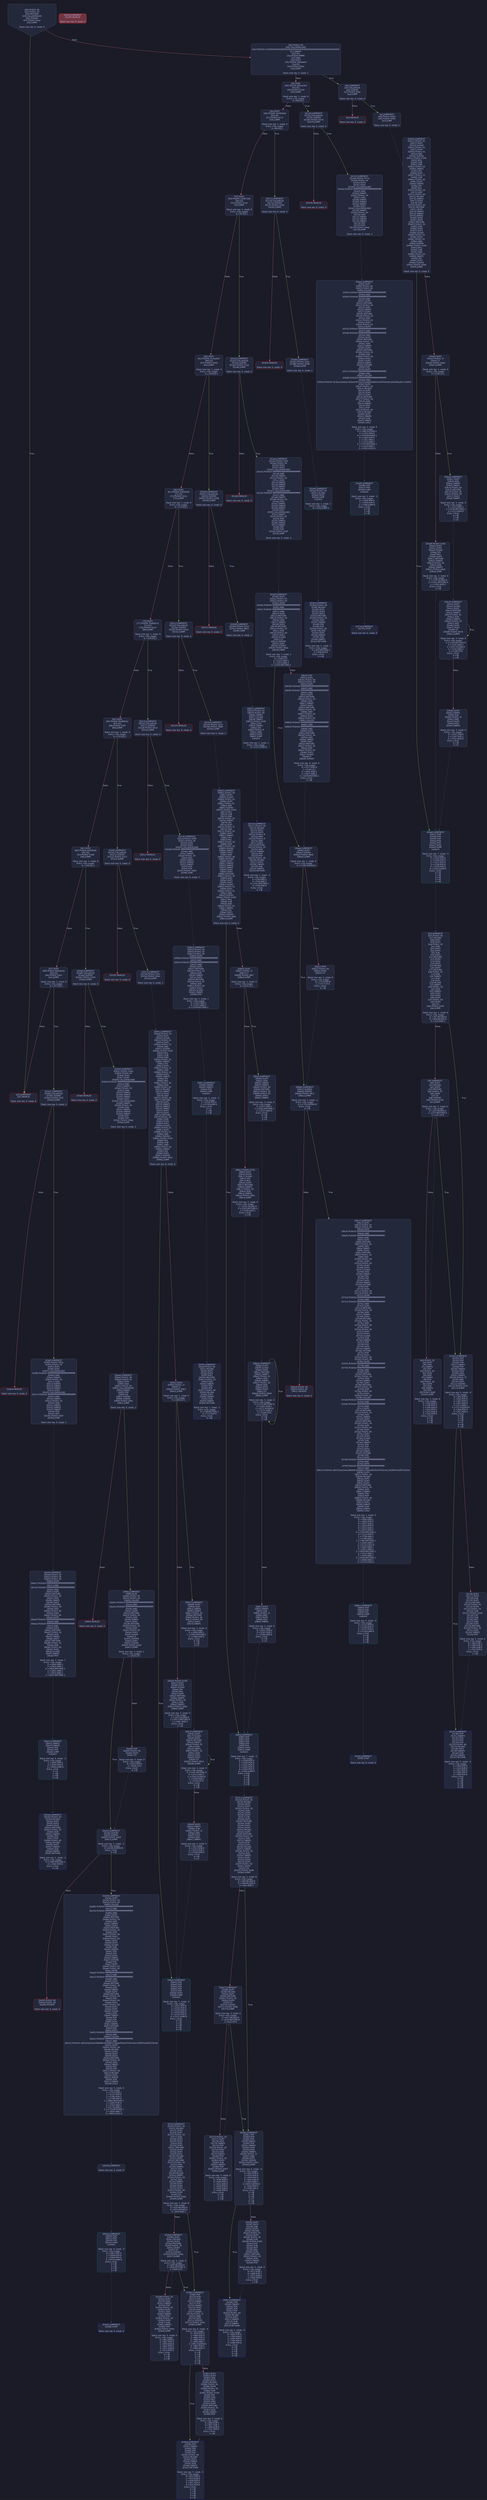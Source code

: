 digraph G {
    node [shape=box, style="filled, rounded", color="#565f89", fontcolor="#c0caf5", fontname="Helvetica", fillcolor="#24283b"];
    edge [color="#414868", fontcolor="#c0caf5", fontname="Helvetica"];
    bgcolor="#1a1b26";
    0 [ label = "[00] PUSH1 60
[02] PUSH1 40
[04] MSTORE
[05] CALLDATASIZE
[06] ISZERO
[07] PUSH2 00a2
[0a] JUMPI

Stack size req: 0, sizeΔ: 0
" shape = invhouse]
    1 [ label = "[0b] PUSH1 00
[0d] CALLDATALOAD
[0e] PUSH29 0100000000000000000000000000000000000000000000000000000000
[2c] SWAP1
[2d] DIV
[2e] PUSH4 ffffffff
[33] AND
[34] DUP1
[35] PUSH4 06fdde03
[3a] EQ
[3b] PUSH2 00a4
[3e] JUMPI

Stack size req: 0, sizeΔ: 1
"]
    2 [ label = "[3f] DUP1
[40] PUSH4 095ea7b3
[45] EQ
[46] PUSH2 013d
[49] JUMPI

Stack size req: 1, sizeΔ: 0
Entry->Op usage:
	0->69:EQ:1
"]
    3 [ label = "[4a] DUP1
[4b] PUSH4 18160ddd
[50] EQ
[51] PUSH2 017c
[54] JUMPI

Stack size req: 1, sizeΔ: 0
Entry->Op usage:
	0->80:EQ:1
"]
    4 [ label = "[55] DUP1
[56] PUSH4 23b872dd
[5b] EQ
[5c] PUSH2 01a2
[5f] JUMPI

Stack size req: 1, sizeΔ: 0
Entry->Op usage:
	0->91:EQ:1
"]
    5 [ label = "[60] DUP1
[61] PUSH4 313ce567
[66] EQ
[67] PUSH2 0200
[6a] JUMPI

Stack size req: 1, sizeΔ: 0
Entry->Op usage:
	0->102:EQ:1
"]
    6 [ label = "[6b] DUP1
[6c] PUSH4 54fd4d50
[71] EQ
[72] PUSH2 022c
[75] JUMPI

Stack size req: 1, sizeΔ: 0
Entry->Op usage:
	0->113:EQ:1
"]
    7 [ label = "[76] DUP1
[77] PUSH4 70a08231
[7c] EQ
[7d] PUSH2 02c5
[80] JUMPI

Stack size req: 1, sizeΔ: 0
Entry->Op usage:
	0->124:EQ:1
"]
    8 [ label = "[81] DUP1
[82] PUSH4 95d89b41
[87] EQ
[88] PUSH2 030f
[8b] JUMPI

Stack size req: 1, sizeΔ: 0
Entry->Op usage:
	0->135:EQ:1
"]
    9 [ label = "[8c] DUP1
[8d] PUSH4 a9059cbb
[92] EQ
[93] PUSH2 03a8
[96] JUMPI

Stack size req: 1, sizeΔ: 0
Entry->Op usage:
	0->146:EQ:1
"]
    10 [ label = "[97] DUP1
[98] PUSH4 dd62ed3e
[9d] EQ
[9e] PUSH2 03e7
[a1] JUMPI

Stack size req: 1, sizeΔ: 0
Entry->Op usage:
	0->157:EQ:1
"]
    11 [ label = "[a2] JUMPDEST
[a3] INVALID

Stack size req: 0, sizeΔ: 0
" color = "red"]
    12 [ label = "[a4] JUMPDEST
[a5] CALLVALUE
[a6] ISZERO
[a7] PUSH2 00ac
[aa] JUMPI

Stack size req: 0, sizeΔ: 0
"]
    13 [ label = "[ab] INVALID

Stack size req: 0, sizeΔ: 0
" color = "red"]
    14 [ label = "[ac] JUMPDEST
[ad] PUSH2 00b4
[b0] PUSH2 0450
[b3] JUMP

Stack size req: 0, sizeΔ: 1
"]
    15 [ label = "[b4] JUMPDEST
[b5] PUSH1 40
[b7] MLOAD
[b8] DUP1
[b9] DUP1
[ba] PUSH1 20
[bc] ADD
[bd] DUP3
[be] DUP2
[bf] SUB
[c0] DUP3
[c1] MSTORE
[c2] DUP4
[c3] DUP2
[c4] DUP2
[c5] MLOAD
[c6] DUP2
[c7] MSTORE
[c8] PUSH1 20
[ca] ADD
[cb] SWAP2
[cc] POP
[cd] DUP1
[ce] MLOAD
[cf] SWAP1
[d0] PUSH1 20
[d2] ADD
[d3] SWAP1
[d4] DUP1
[d5] DUP4
[d6] DUP4
[d7] PUSH1 00
[d9] DUP4
[da] EQ
[db] PUSH2 0103
[de] JUMPI

Stack size req: 1, sizeΔ: 8
Entry->Op usage:
	0->197:MLOAD:0
	0->206:MLOAD:0
	0->210:ADD:1
"]
    16 [ label = "[df] JUMPDEST
[e0] DUP1
[e1] MLOAD
[e2] DUP3
[e3] MSTORE
[e4] PUSH1 20
[e6] DUP4
[e7] GT
[e8] ISZERO
[e9] PUSH2 0103
[ec] JUMPI

Stack size req: 3, sizeΔ: 0
Entry->Op usage:
	0->225:MLOAD:0
	1->227:MSTORE:0
	2->231:GT:0
"]
    17 [ label = "[ed] PUSH1 20
[ef] DUP3
[f0] ADD
[f1] SWAP2
[f2] POP
[f3] PUSH1 20
[f5] DUP2
[f6] ADD
[f7] SWAP1
[f8] POP
[f9] PUSH1 20
[fb] DUP4
[fc] SUB
[fd] SWAP3
[fe] POP
[ff] PUSH2 00df
[0102] JUMP

Stack size req: 3, sizeΔ: 0
Entry->Op usage:
	0->246:ADD:0
	0->248:POP:0
	1->240:ADD:0
	1->242:POP:0
	2->252:SUB:0
	2->254:POP:0
Entry->Exit:
	0->😵
	1->😵
	2->😵
"]
    18 [ label = "[0103] JUMPDEST
[0104] POP
[0105] POP
[0106] POP
[0107] SWAP1
[0108] POP
[0109] SWAP1
[010a] DUP2
[010b] ADD
[010c] SWAP1
[010d] PUSH1 1f
[010f] AND
[0110] DUP1
[0111] ISZERO
[0112] PUSH2 012f
[0115] JUMPI

Stack size req: 6, sizeΔ: -4
Entry->Op usage:
	0->260:POP:0
	1->261:POP:0
	2->262:POP:0
	3->267:ADD:0
	3->271:AND:1
	3->273:ISZERO:0
	4->264:POP:0
	5->267:ADD:1
Entry->Exit:
	0->😵
	1->😵
	2->😵
	3->0
	4->😵
	5->😵
"]
    19 [ label = "[0116] DUP1
[0117] DUP3
[0118] SUB
[0119] DUP1
[011a] MLOAD
[011b] PUSH1 01
[011d] DUP4
[011e] PUSH1 20
[0120] SUB
[0121] PUSH2 0100
[0124] EXP
[0125] SUB
[0126] NOT
[0127] AND
[0128] DUP2
[0129] MSTORE
[012a] PUSH1 20
[012c] ADD
[012d] SWAP2
[012e] POP

Stack size req: 2, sizeΔ: 0
Entry->Op usage:
	0->280:SUB:1
	0->288:SUB:1
	1->280:SUB:0
	1->302:POP:0
Entry->Exit:
	1->😵
"]
    20 [ label = "[012f] JUMPDEST
[0130] POP
[0131] SWAP3
[0132] POP
[0133] POP
[0134] POP
[0135] PUSH1 40
[0137] MLOAD
[0138] DUP1
[0139] SWAP2
[013a] SUB
[013b] SWAP1
[013c] RETURN

Stack size req: 5, sizeΔ: -5
Entry->Op usage:
	0->304:POP:0
	1->314:SUB:0
	2->307:POP:0
	3->308:POP:0
	4->306:POP:0
Entry->Exit:
	0->😵
	1->😵
	2->😵
	3->😵
	4->😵
" color = "darkblue"]
    21 [ label = "[013d] JUMPDEST
[013e] CALLVALUE
[013f] ISZERO
[0140] PUSH2 0145
[0143] JUMPI

Stack size req: 0, sizeΔ: 0
"]
    22 [ label = "[0144] INVALID

Stack size req: 0, sizeΔ: 0
" color = "red"]
    23 [ label = "[0145] JUMPDEST
[0146] PUSH2 017a
[0149] PUSH1 04
[014b] DUP1
[014c] DUP1
[014d] CALLDATALOAD
[014e] PUSH20 ffffffffffffffffffffffffffffffffffffffff
[0163] AND
[0164] SWAP1
[0165] PUSH1 20
[0167] ADD
[0168] SWAP1
[0169] SWAP2
[016a] SWAP1
[016b] DUP1
[016c] CALLDATALOAD
[016d] SWAP1
[016e] PUSH1 20
[0170] ADD
[0171] SWAP1
[0172] SWAP2
[0173] SWAP1
[0174] POP
[0175] POP
[0176] PUSH2 04ee
[0179] JUMP

Stack size req: 0, sizeΔ: 3
"]
    24 [ label = "[017a] JUMPDEST
[017b] STOP

Stack size req: 0, sizeΔ: 0
" color = "darkblue"]
    25 [ label = "[017c] JUMPDEST
[017d] CALLVALUE
[017e] ISZERO
[017f] PUSH2 0184
[0182] JUMPI

Stack size req: 0, sizeΔ: 0
"]
    26 [ label = "[0183] INVALID

Stack size req: 0, sizeΔ: 0
" color = "red"]
    27 [ label = "[0184] JUMPDEST
[0185] PUSH2 018c
[0188] PUSH2 05d9
[018b] JUMP

Stack size req: 0, sizeΔ: 1
"]
    28 [ label = "[018c] JUMPDEST
[018d] PUSH1 40
[018f] MLOAD
[0190] DUP1
[0191] DUP3
[0192] DUP2
[0193] MSTORE
[0194] PUSH1 20
[0196] ADD
[0197] SWAP2
[0198] POP
[0199] POP
[019a] PUSH1 40
[019c] MLOAD
[019d] DUP1
[019e] SWAP2
[019f] SUB
[01a0] SWAP1
[01a1] RETURN

Stack size req: 1, sizeΔ: -1
Entry->Op usage:
	0->403:MSTORE:1
	0->408:POP:0
Entry->Exit:
	0->😵
" color = "darkblue"]
    29 [ label = "[01a2] JUMPDEST
[01a3] CALLVALUE
[01a4] ISZERO
[01a5] PUSH2 01aa
[01a8] JUMPI

Stack size req: 0, sizeΔ: 0
"]
    30 [ label = "[01a9] INVALID

Stack size req: 0, sizeΔ: 0
" color = "red"]
    31 [ label = "[01aa] JUMPDEST
[01ab] PUSH2 01fe
[01ae] PUSH1 04
[01b0] DUP1
[01b1] DUP1
[01b2] CALLDATALOAD
[01b3] PUSH20 ffffffffffffffffffffffffffffffffffffffff
[01c8] AND
[01c9] SWAP1
[01ca] PUSH1 20
[01cc] ADD
[01cd] SWAP1
[01ce] SWAP2
[01cf] SWAP1
[01d0] DUP1
[01d1] CALLDATALOAD
[01d2] PUSH20 ffffffffffffffffffffffffffffffffffffffff
[01e7] AND
[01e8] SWAP1
[01e9] PUSH1 20
[01eb] ADD
[01ec] SWAP1
[01ed] SWAP2
[01ee] SWAP1
[01ef] DUP1
[01f0] CALLDATALOAD
[01f1] SWAP1
[01f2] PUSH1 20
[01f4] ADD
[01f5] SWAP1
[01f6] SWAP2
[01f7] SWAP1
[01f8] POP
[01f9] POP
[01fa] PUSH2 05df
[01fd] JUMP

Stack size req: 0, sizeΔ: 4
"]
    32 [ label = "[01fe] JUMPDEST
[01ff] STOP

Stack size req: 0, sizeΔ: 0
" color = "darkblue"]
    33 [ label = "[0200] JUMPDEST
[0201] CALLVALUE
[0202] ISZERO
[0203] PUSH2 0208
[0206] JUMPI

Stack size req: 0, sizeΔ: 0
"]
    34 [ label = "[0207] INVALID

Stack size req: 0, sizeΔ: 0
" color = "red"]
    35 [ label = "[0208] JUMPDEST
[0209] PUSH2 0210
[020c] PUSH2 0851
[020f] JUMP

Stack size req: 0, sizeΔ: 1
"]
    36 [ label = "[0210] JUMPDEST
[0211] PUSH1 40
[0213] MLOAD
[0214] DUP1
[0215] DUP3
[0216] PUSH1 ff
[0218] AND
[0219] PUSH1 ff
[021b] AND
[021c] DUP2
[021d] MSTORE
[021e] PUSH1 20
[0220] ADD
[0221] SWAP2
[0222] POP
[0223] POP
[0224] PUSH1 40
[0226] MLOAD
[0227] DUP1
[0228] SWAP2
[0229] SUB
[022a] SWAP1
[022b] RETURN

Stack size req: 1, sizeΔ: -1
Entry->Op usage:
	0->536:AND:1
	0->539:AND:1
	0->541:MSTORE:1
	0->546:POP:0
Entry->Exit:
	0->😵
" color = "darkblue"]
    37 [ label = "[022c] JUMPDEST
[022d] CALLVALUE
[022e] ISZERO
[022f] PUSH2 0234
[0232] JUMPI

Stack size req: 0, sizeΔ: 0
"]
    38 [ label = "[0233] INVALID

Stack size req: 0, sizeΔ: 0
" color = "red"]
    39 [ label = "[0234] JUMPDEST
[0235] PUSH2 023c
[0238] PUSH2 0864
[023b] JUMP

Stack size req: 0, sizeΔ: 1
"]
    40 [ label = "[023c] JUMPDEST
[023d] PUSH1 40
[023f] MLOAD
[0240] DUP1
[0241] DUP1
[0242] PUSH1 20
[0244] ADD
[0245] DUP3
[0246] DUP2
[0247] SUB
[0248] DUP3
[0249] MSTORE
[024a] DUP4
[024b] DUP2
[024c] DUP2
[024d] MLOAD
[024e] DUP2
[024f] MSTORE
[0250] PUSH1 20
[0252] ADD
[0253] SWAP2
[0254] POP
[0255] DUP1
[0256] MLOAD
[0257] SWAP1
[0258] PUSH1 20
[025a] ADD
[025b] SWAP1
[025c] DUP1
[025d] DUP4
[025e] DUP4
[025f] PUSH1 00
[0261] DUP4
[0262] EQ
[0263] PUSH2 028b
[0266] JUMPI

Stack size req: 1, sizeΔ: 8
Entry->Op usage:
	0->589:MLOAD:0
	0->598:MLOAD:0
	0->602:ADD:1
"]
    41 [ label = "[0267] JUMPDEST
[0268] DUP1
[0269] MLOAD
[026a] DUP3
[026b] MSTORE
[026c] PUSH1 20
[026e] DUP4
[026f] GT
[0270] ISZERO
[0271] PUSH2 028b
[0274] JUMPI

Stack size req: 3, sizeΔ: 0
Entry->Op usage:
	0->617:MLOAD:0
	1->619:MSTORE:0
	2->623:GT:0
"]
    42 [ label = "[0275] PUSH1 20
[0277] DUP3
[0278] ADD
[0279] SWAP2
[027a] POP
[027b] PUSH1 20
[027d] DUP2
[027e] ADD
[027f] SWAP1
[0280] POP
[0281] PUSH1 20
[0283] DUP4
[0284] SUB
[0285] SWAP3
[0286] POP
[0287] PUSH2 0267
[028a] JUMP

Stack size req: 3, sizeΔ: 0
Entry->Op usage:
	0->638:ADD:0
	0->640:POP:0
	1->632:ADD:0
	1->634:POP:0
	2->644:SUB:0
	2->646:POP:0
Entry->Exit:
	0->😵
	1->😵
	2->😵
"]
    43 [ label = "[028b] JUMPDEST
[028c] POP
[028d] POP
[028e] POP
[028f] SWAP1
[0290] POP
[0291] SWAP1
[0292] DUP2
[0293] ADD
[0294] SWAP1
[0295] PUSH1 1f
[0297] AND
[0298] DUP1
[0299] ISZERO
[029a] PUSH2 02b7
[029d] JUMPI

Stack size req: 6, sizeΔ: -4
Entry->Op usage:
	0->652:POP:0
	1->653:POP:0
	2->654:POP:0
	3->659:ADD:0
	3->663:AND:1
	3->665:ISZERO:0
	4->656:POP:0
	5->659:ADD:1
Entry->Exit:
	0->😵
	1->😵
	2->😵
	3->0
	4->😵
	5->😵
"]
    44 [ label = "[029e] DUP1
[029f] DUP3
[02a0] SUB
[02a1] DUP1
[02a2] MLOAD
[02a3] PUSH1 01
[02a5] DUP4
[02a6] PUSH1 20
[02a8] SUB
[02a9] PUSH2 0100
[02ac] EXP
[02ad] SUB
[02ae] NOT
[02af] AND
[02b0] DUP2
[02b1] MSTORE
[02b2] PUSH1 20
[02b4] ADD
[02b5] SWAP2
[02b6] POP

Stack size req: 2, sizeΔ: 0
Entry->Op usage:
	0->672:SUB:1
	0->680:SUB:1
	1->672:SUB:0
	1->694:POP:0
Entry->Exit:
	1->😵
"]
    45 [ label = "[02b7] JUMPDEST
[02b8] POP
[02b9] SWAP3
[02ba] POP
[02bb] POP
[02bc] POP
[02bd] PUSH1 40
[02bf] MLOAD
[02c0] DUP1
[02c1] SWAP2
[02c2] SUB
[02c3] SWAP1
[02c4] RETURN

Stack size req: 5, sizeΔ: -5
Entry->Op usage:
	0->696:POP:0
	1->706:SUB:0
	2->699:POP:0
	3->700:POP:0
	4->698:POP:0
Entry->Exit:
	0->😵
	1->😵
	2->😵
	3->😵
	4->😵
" color = "darkblue"]
    46 [ label = "[02c5] JUMPDEST
[02c6] CALLVALUE
[02c7] ISZERO
[02c8] PUSH2 02cd
[02cb] JUMPI

Stack size req: 0, sizeΔ: 0
"]
    47 [ label = "[02cc] INVALID

Stack size req: 0, sizeΔ: 0
" color = "red"]
    48 [ label = "[02cd] JUMPDEST
[02ce] PUSH2 02f9
[02d1] PUSH1 04
[02d3] DUP1
[02d4] DUP1
[02d5] CALLDATALOAD
[02d6] PUSH20 ffffffffffffffffffffffffffffffffffffffff
[02eb] AND
[02ec] SWAP1
[02ed] PUSH1 20
[02ef] ADD
[02f0] SWAP1
[02f1] SWAP2
[02f2] SWAP1
[02f3] POP
[02f4] POP
[02f5] PUSH2 0902
[02f8] JUMP

Stack size req: 0, sizeΔ: 2
"]
    49 [ label = "[02f9] JUMPDEST
[02fa] PUSH1 40
[02fc] MLOAD
[02fd] DUP1
[02fe] DUP3
[02ff] DUP2
[0300] MSTORE
[0301] PUSH1 20
[0303] ADD
[0304] SWAP2
[0305] POP
[0306] POP
[0307] PUSH1 40
[0309] MLOAD
[030a] DUP1
[030b] SWAP2
[030c] SUB
[030d] SWAP1
[030e] RETURN

Stack size req: 1, sizeΔ: -1
Entry->Op usage:
	0->768:MSTORE:1
	0->773:POP:0
Entry->Exit:
	0->😵
" color = "darkblue"]
    50 [ label = "[030f] JUMPDEST
[0310] CALLVALUE
[0311] ISZERO
[0312] PUSH2 0317
[0315] JUMPI

Stack size req: 0, sizeΔ: 0
"]
    51 [ label = "[0316] INVALID

Stack size req: 0, sizeΔ: 0
" color = "red"]
    52 [ label = "[0317] JUMPDEST
[0318] PUSH2 031f
[031b] PUSH2 094c
[031e] JUMP

Stack size req: 0, sizeΔ: 1
"]
    53 [ label = "[031f] JUMPDEST
[0320] PUSH1 40
[0322] MLOAD
[0323] DUP1
[0324] DUP1
[0325] PUSH1 20
[0327] ADD
[0328] DUP3
[0329] DUP2
[032a] SUB
[032b] DUP3
[032c] MSTORE
[032d] DUP4
[032e] DUP2
[032f] DUP2
[0330] MLOAD
[0331] DUP2
[0332] MSTORE
[0333] PUSH1 20
[0335] ADD
[0336] SWAP2
[0337] POP
[0338] DUP1
[0339] MLOAD
[033a] SWAP1
[033b] PUSH1 20
[033d] ADD
[033e] SWAP1
[033f] DUP1
[0340] DUP4
[0341] DUP4
[0342] PUSH1 00
[0344] DUP4
[0345] EQ
[0346] PUSH2 036e
[0349] JUMPI

Stack size req: 1, sizeΔ: 8
Entry->Op usage:
	0->816:MLOAD:0
	0->825:MLOAD:0
	0->829:ADD:1
"]
    54 [ label = "[034a] JUMPDEST
[034b] DUP1
[034c] MLOAD
[034d] DUP3
[034e] MSTORE
[034f] PUSH1 20
[0351] DUP4
[0352] GT
[0353] ISZERO
[0354] PUSH2 036e
[0357] JUMPI

Stack size req: 3, sizeΔ: 0
Entry->Op usage:
	0->844:MLOAD:0
	1->846:MSTORE:0
	2->850:GT:0
"]
    55 [ label = "[0358] PUSH1 20
[035a] DUP3
[035b] ADD
[035c] SWAP2
[035d] POP
[035e] PUSH1 20
[0360] DUP2
[0361] ADD
[0362] SWAP1
[0363] POP
[0364] PUSH1 20
[0366] DUP4
[0367] SUB
[0368] SWAP3
[0369] POP
[036a] PUSH2 034a
[036d] JUMP

Stack size req: 3, sizeΔ: 0
Entry->Op usage:
	0->865:ADD:0
	0->867:POP:0
	1->859:ADD:0
	1->861:POP:0
	2->871:SUB:0
	2->873:POP:0
Entry->Exit:
	0->😵
	1->😵
	2->😵
"]
    56 [ label = "[036e] JUMPDEST
[036f] POP
[0370] POP
[0371] POP
[0372] SWAP1
[0373] POP
[0374] SWAP1
[0375] DUP2
[0376] ADD
[0377] SWAP1
[0378] PUSH1 1f
[037a] AND
[037b] DUP1
[037c] ISZERO
[037d] PUSH2 039a
[0380] JUMPI

Stack size req: 6, sizeΔ: -4
Entry->Op usage:
	0->879:POP:0
	1->880:POP:0
	2->881:POP:0
	3->886:ADD:0
	3->890:AND:1
	3->892:ISZERO:0
	4->883:POP:0
	5->886:ADD:1
Entry->Exit:
	0->😵
	1->😵
	2->😵
	3->0
	4->😵
	5->😵
"]
    57 [ label = "[0381] DUP1
[0382] DUP3
[0383] SUB
[0384] DUP1
[0385] MLOAD
[0386] PUSH1 01
[0388] DUP4
[0389] PUSH1 20
[038b] SUB
[038c] PUSH2 0100
[038f] EXP
[0390] SUB
[0391] NOT
[0392] AND
[0393] DUP2
[0394] MSTORE
[0395] PUSH1 20
[0397] ADD
[0398] SWAP2
[0399] POP

Stack size req: 2, sizeΔ: 0
Entry->Op usage:
	0->899:SUB:1
	0->907:SUB:1
	1->899:SUB:0
	1->921:POP:0
Entry->Exit:
	1->😵
"]
    58 [ label = "[039a] JUMPDEST
[039b] POP
[039c] SWAP3
[039d] POP
[039e] POP
[039f] POP
[03a0] PUSH1 40
[03a2] MLOAD
[03a3] DUP1
[03a4] SWAP2
[03a5] SUB
[03a6] SWAP1
[03a7] RETURN

Stack size req: 5, sizeΔ: -5
Entry->Op usage:
	0->923:POP:0
	1->933:SUB:0
	2->926:POP:0
	3->927:POP:0
	4->925:POP:0
Entry->Exit:
	0->😵
	1->😵
	2->😵
	3->😵
	4->😵
" color = "darkblue"]
    59 [ label = "[03a8] JUMPDEST
[03a9] CALLVALUE
[03aa] ISZERO
[03ab] PUSH2 03b0
[03ae] JUMPI

Stack size req: 0, sizeΔ: 0
"]
    60 [ label = "[03af] INVALID

Stack size req: 0, sizeΔ: 0
" color = "red"]
    61 [ label = "[03b0] JUMPDEST
[03b1] PUSH2 03e5
[03b4] PUSH1 04
[03b6] DUP1
[03b7] DUP1
[03b8] CALLDATALOAD
[03b9] PUSH20 ffffffffffffffffffffffffffffffffffffffff
[03ce] AND
[03cf] SWAP1
[03d0] PUSH1 20
[03d2] ADD
[03d3] SWAP1
[03d4] SWAP2
[03d5] SWAP1
[03d6] DUP1
[03d7] CALLDATALOAD
[03d8] SWAP1
[03d9] PUSH1 20
[03db] ADD
[03dc] SWAP1
[03dd] SWAP2
[03de] SWAP1
[03df] POP
[03e0] POP
[03e1] PUSH2 09ea
[03e4] JUMP

Stack size req: 0, sizeΔ: 3
"]
    62 [ label = "[03e5] JUMPDEST
[03e6] STOP

Stack size req: 0, sizeΔ: 0
" color = "darkblue"]
    63 [ label = "[03e7] JUMPDEST
[03e8] CALLVALUE
[03e9] ISZERO
[03ea] PUSH2 03ef
[03ed] JUMPI

Stack size req: 0, sizeΔ: 0
"]
    64 [ label = "[03ee] INVALID

Stack size req: 0, sizeΔ: 0
" color = "red"]
    65 [ label = "[03ef] JUMPDEST
[03f0] PUSH2 043a
[03f3] PUSH1 04
[03f5] DUP1
[03f6] DUP1
[03f7] CALLDATALOAD
[03f8] PUSH20 ffffffffffffffffffffffffffffffffffffffff
[040d] AND
[040e] SWAP1
[040f] PUSH1 20
[0411] ADD
[0412] SWAP1
[0413] SWAP2
[0414] SWAP1
[0415] DUP1
[0416] CALLDATALOAD
[0417] PUSH20 ffffffffffffffffffffffffffffffffffffffff
[042c] AND
[042d] SWAP1
[042e] PUSH1 20
[0430] ADD
[0431] SWAP1
[0432] SWAP2
[0433] SWAP1
[0434] POP
[0435] POP
[0436] PUSH2 0b5f
[0439] JUMP

Stack size req: 0, sizeΔ: 3
"]
    66 [ label = "[043a] JUMPDEST
[043b] PUSH1 40
[043d] MLOAD
[043e] DUP1
[043f] DUP3
[0440] DUP2
[0441] MSTORE
[0442] PUSH1 20
[0444] ADD
[0445] SWAP2
[0446] POP
[0447] POP
[0448] PUSH1 40
[044a] MLOAD
[044b] DUP1
[044c] SWAP2
[044d] SUB
[044e] SWAP1
[044f] RETURN

Stack size req: 1, sizeΔ: -1
Entry->Op usage:
	0->1089:MSTORE:1
	0->1094:POP:0
Entry->Exit:
	0->😵
" color = "darkblue"]
    67 [ label = "[0450] JUMPDEST
[0451] PUSH1 01
[0453] DUP1
[0454] SLOAD
[0455] PUSH1 01
[0457] DUP2
[0458] PUSH1 01
[045a] AND
[045b] ISZERO
[045c] PUSH2 0100
[045f] MUL
[0460] SUB
[0461] AND
[0462] PUSH1 02
[0464] SWAP1
[0465] DIV
[0466] DUP1
[0467] PUSH1 1f
[0469] ADD
[046a] PUSH1 20
[046c] DUP1
[046d] SWAP2
[046e] DIV
[046f] MUL
[0470] PUSH1 20
[0472] ADD
[0473] PUSH1 40
[0475] MLOAD
[0476] SWAP1
[0477] DUP2
[0478] ADD
[0479] PUSH1 40
[047b] MSTORE
[047c] DUP1
[047d] SWAP3
[047e] SWAP2
[047f] SWAP1
[0480] DUP2
[0481] DUP2
[0482] MSTORE
[0483] PUSH1 20
[0485] ADD
[0486] DUP3
[0487] DUP1
[0488] SLOAD
[0489] PUSH1 01
[048b] DUP2
[048c] PUSH1 01
[048e] AND
[048f] ISZERO
[0490] PUSH2 0100
[0493] MUL
[0494] SUB
[0495] AND
[0496] PUSH1 02
[0498] SWAP1
[0499] DIV
[049a] DUP1
[049b] ISZERO
[049c] PUSH2 04e6
[049f] JUMPI

Stack size req: 0, sizeΔ: 6
"]
    68 [ label = "[04a0] DUP1
[04a1] PUSH1 1f
[04a3] LT
[04a4] PUSH2 04bb
[04a7] JUMPI

Stack size req: 1, sizeΔ: 0
Entry->Op usage:
	0->1187:LT:1
"]
    69 [ label = "[04a8] PUSH2 0100
[04ab] DUP1
[04ac] DUP4
[04ad] SLOAD
[04ae] DIV
[04af] MUL
[04b0] DUP4
[04b1] MSTORE
[04b2] SWAP2
[04b3] PUSH1 20
[04b5] ADD
[04b6] SWAP2
[04b7] PUSH2 04e6
[04ba] JUMP

Stack size req: 3, sizeΔ: 0
Entry->Op usage:
	1->1197:SLOAD:0
	2->1201:MSTORE:0
	2->1205:ADD:1
Entry->Exit:
	2->😵
"]
    70 [ label = "[04bb] JUMPDEST
[04bc] DUP3
[04bd] ADD
[04be] SWAP2
[04bf] SWAP1
[04c0] PUSH1 00
[04c2] MSTORE
[04c3] PUSH1 20
[04c5] PUSH1 00
[04c7] SHA3
[04c8] SWAP1

Stack size req: 3, sizeΔ: 0
Entry->Op usage:
	0->1213:ADD:1
	1->1218:MSTORE:1
	2->1213:ADD:0
Entry->Exit:
	0->😵
	1->😵
	2->0
"]
    71 [ label = "[04c9] JUMPDEST
[04ca] DUP2
[04cb] SLOAD
[04cc] DUP2
[04cd] MSTORE
[04ce] SWAP1
[04cf] PUSH1 01
[04d1] ADD
[04d2] SWAP1
[04d3] PUSH1 20
[04d5] ADD
[04d6] DUP1
[04d7] DUP4
[04d8] GT
[04d9] PUSH2 04c9
[04dc] JUMPI

Stack size req: 3, sizeΔ: 0
Entry->Op usage:
	0->1229:MSTORE:0
	0->1237:ADD:1
	1->1227:SLOAD:0
	1->1233:ADD:1
	2->1240:GT:0
Entry->Exit:
	0->😵
	1->😵
"]
    72 [ label = "[04dd] DUP3
[04de] SWAP1
[04df] SUB
[04e0] PUSH1 1f
[04e2] AND
[04e3] DUP3
[04e4] ADD
[04e5] SWAP2

Stack size req: 3, sizeΔ: 0
Entry->Op usage:
	0->1247:SUB:0
	2->1247:SUB:1
	2->1252:ADD:0
Entry->Exit:
	0->😵
	2->0
"]
    73 [ label = "[04e6] JUMPDEST
[04e7] POP
[04e8] POP
[04e9] POP
[04ea] POP
[04eb] POP
[04ec] DUP2
[04ed] JUMP
Indirect!

Stack size req: 7, sizeΔ: -5
Entry->Op usage:
	0->1255:POP:0
	1->1256:POP:0
	2->1257:POP:0
	3->1258:POP:0
	4->1259:POP:0
	6->1261:JUMP:0
Entry->Exit:
	0->😵
	1->😵
	2->😵
	3->😵
	4->😵
" color = "teal"]
    74 [ label = "[04ee] JUMPDEST
[04ef] DUP1
[04f0] PUSH1 06
[04f2] PUSH1 00
[04f4] CALLER
[04f5] PUSH20 ffffffffffffffffffffffffffffffffffffffff
[050a] AND
[050b] PUSH20 ffffffffffffffffffffffffffffffffffffffff
[0520] AND
[0521] DUP2
[0522] MSTORE
[0523] PUSH1 20
[0525] ADD
[0526] SWAP1
[0527] DUP2
[0528] MSTORE
[0529] PUSH1 20
[052b] ADD
[052c] PUSH1 00
[052e] SHA3
[052f] PUSH1 00
[0531] DUP5
[0532] PUSH20 ffffffffffffffffffffffffffffffffffffffff
[0547] AND
[0548] PUSH20 ffffffffffffffffffffffffffffffffffffffff
[055d] AND
[055e] DUP2
[055f] MSTORE
[0560] PUSH1 20
[0562] ADD
[0563] SWAP1
[0564] DUP2
[0565] MSTORE
[0566] PUSH1 20
[0568] ADD
[0569] PUSH1 00
[056b] SHA3
[056c] DUP2
[056d] SWAP1
[056e] SSTORE
[056f] POP
[0570] DUP2
[0571] PUSH20 ffffffffffffffffffffffffffffffffffffffff
[0586] AND
[0587] CALLER
[0588] PUSH20 ffffffffffffffffffffffffffffffffffffffff
[059d] AND
[059e] PUSH32 8c5be1e5ebec7d5bd14f71427d1e84f3dd0314c0f7b2291e5b200ac8c7c3b925
[05bf] DUP4
[05c0] PUSH1 40
[05c2] MLOAD
[05c3] DUP1
[05c4] DUP3
[05c5] DUP2
[05c6] MSTORE
[05c7] PUSH1 20
[05c9] ADD
[05ca] SWAP2
[05cb] POP
[05cc] POP
[05cd] PUSH1 40
[05cf] MLOAD
[05d0] DUP1
[05d1] SWAP2
[05d2] SUB
[05d3] SWAP1
[05d4] LOG3

Stack size req: 2, sizeΔ: 0
Entry->Op usage:
	0->1390:SSTORE:1
	0->1391:POP:0
	0->1478:MSTORE:1
	0->1483:POP:0
	1->1351:AND:1
	1->1373:AND:1
	1->1375:MSTORE:1
	1->1414:AND:1
	1->1492:LOG3:4
"]
    75 [ label = "[05d5] JUMPDEST
[05d6] POP
[05d7] POP
[05d8] JUMP
Indirect!

Stack size req: 3, sizeΔ: -3
Entry->Op usage:
	0->1494:POP:0
	1->1495:POP:0
	2->1496:JUMP:0
Entry->Exit:
	0->😵
	1->😵
	2->😵
" color = "teal"]
    76 [ label = "[05d9] JUMPDEST
[05da] PUSH1 00
[05dc] SLOAD
[05dd] DUP2
[05de] JUMP
Indirect!

Stack size req: 1, sizeΔ: 1
Entry->Op usage:
	0->1502:JUMP:0
" color = "teal"]
    77 [ label = "[05df] JUMPDEST
[05e0] DUP1
[05e1] PUSH1 05
[05e3] PUSH1 00
[05e5] DUP6
[05e6] PUSH20 ffffffffffffffffffffffffffffffffffffffff
[05fb] AND
[05fc] PUSH20 ffffffffffffffffffffffffffffffffffffffff
[0611] AND
[0612] DUP2
[0613] MSTORE
[0614] PUSH1 20
[0616] ADD
[0617] SWAP1
[0618] DUP2
[0619] MSTORE
[061a] PUSH1 20
[061c] ADD
[061d] PUSH1 00
[061f] SHA3
[0620] SLOAD
[0621] LT
[0622] ISZERO
[0623] DUP1
[0624] ISZERO
[0625] PUSH2 06aa
[0628] JUMPI

Stack size req: 3, sizeΔ: 1
Entry->Op usage:
	0->1569:LT:1
	2->1531:AND:1
	2->1553:AND:1
	2->1555:MSTORE:1
"]
    78 [ label = "[0629] POP
[062a] DUP1
[062b] PUSH1 06
[062d] PUSH1 00
[062f] DUP6
[0630] PUSH20 ffffffffffffffffffffffffffffffffffffffff
[0645] AND
[0646] PUSH20 ffffffffffffffffffffffffffffffffffffffff
[065b] AND
[065c] DUP2
[065d] MSTORE
[065e] PUSH1 20
[0660] ADD
[0661] SWAP1
[0662] DUP2
[0663] MSTORE
[0664] PUSH1 20
[0666] ADD
[0667] PUSH1 00
[0669] SHA3
[066a] PUSH1 00
[066c] CALLER
[066d] PUSH20 ffffffffffffffffffffffffffffffffffffffff
[0682] AND
[0683] PUSH20 ffffffffffffffffffffffffffffffffffffffff
[0698] AND
[0699] DUP2
[069a] MSTORE
[069b] PUSH1 20
[069d] ADD
[069e] SWAP1
[069f] DUP2
[06a0] MSTORE
[06a1] PUSH1 20
[06a3] ADD
[06a4] PUSH1 00
[06a6] SHA3
[06a7] SLOAD
[06a8] LT
[06a9] ISZERO

Stack size req: 4, sizeΔ: 0
Entry->Op usage:
	0->1577:POP:0
	1->1704:LT:1
	3->1605:AND:1
	3->1627:AND:1
	3->1629:MSTORE:1
Entry->Exit:
	0->😵
"]
    79 [ label = "[06aa] JUMPDEST
[06ab] DUP1
[06ac] ISZERO
[06ad] PUSH2 06b6
[06b0] JUMPI

Stack size req: 1, sizeΔ: 0
Entry->Op usage:
	0->1708:ISZERO:0
"]
    80 [ label = "[06b1] POP
[06b2] PUSH1 00
[06b4] DUP2
[06b5] GT

Stack size req: 2, sizeΔ: 0
Entry->Op usage:
	0->1713:POP:0
	1->1717:GT:0
Entry->Exit:
	0->😵
"]
    81 [ label = "[06b6] JUMPDEST
[06b7] ISZERO
[06b8] ISZERO
[06b9] PUSH2 06c2
[06bc] JUMPI

Stack size req: 1, sizeΔ: -1
Entry->Op usage:
	0->1719:ISZERO:0
Entry->Exit:
	0->😵
"]
    82 [ label = "[06bd] PUSH1 00
[06bf] PUSH1 00
[06c1] REVERT

Stack size req: 0, sizeΔ: 0
" color = "red"]
    83 [ label = "[06c2] JUMPDEST
[06c3] DUP1
[06c4] PUSH1 05
[06c6] PUSH1 00
[06c8] DUP5
[06c9] PUSH20 ffffffffffffffffffffffffffffffffffffffff
[06de] AND
[06df] PUSH20 ffffffffffffffffffffffffffffffffffffffff
[06f4] AND
[06f5] DUP2
[06f6] MSTORE
[06f7] PUSH1 20
[06f9] ADD
[06fa] SWAP1
[06fb] DUP2
[06fc] MSTORE
[06fd] PUSH1 20
[06ff] ADD
[0700] PUSH1 00
[0702] SHA3
[0703] PUSH1 00
[0705] DUP3
[0706] DUP3
[0707] SLOAD
[0708] ADD
[0709] SWAP3
[070a] POP
[070b] POP
[070c] DUP2
[070d] SWAP1
[070e] SSTORE
[070f] POP
[0710] DUP1
[0711] PUSH1 05
[0713] PUSH1 00
[0715] DUP6
[0716] PUSH20 ffffffffffffffffffffffffffffffffffffffff
[072b] AND
[072c] PUSH20 ffffffffffffffffffffffffffffffffffffffff
[0741] AND
[0742] DUP2
[0743] MSTORE
[0744] PUSH1 20
[0746] ADD
[0747] SWAP1
[0748] DUP2
[0749] MSTORE
[074a] PUSH1 20
[074c] ADD
[074d] PUSH1 00
[074f] SHA3
[0750] PUSH1 00
[0752] DUP3
[0753] DUP3
[0754] SLOAD
[0755] SUB
[0756] SWAP3
[0757] POP
[0758] POP
[0759] DUP2
[075a] SWAP1
[075b] SSTORE
[075c] POP
[075d] DUP1
[075e] PUSH1 06
[0760] PUSH1 00
[0762] DUP6
[0763] PUSH20 ffffffffffffffffffffffffffffffffffffffff
[0778] AND
[0779] PUSH20 ffffffffffffffffffffffffffffffffffffffff
[078e] AND
[078f] DUP2
[0790] MSTORE
[0791] PUSH1 20
[0793] ADD
[0794] SWAP1
[0795] DUP2
[0796] MSTORE
[0797] PUSH1 20
[0799] ADD
[079a] PUSH1 00
[079c] SHA3
[079d] PUSH1 00
[079f] CALLER
[07a0] PUSH20 ffffffffffffffffffffffffffffffffffffffff
[07b5] AND
[07b6] PUSH20 ffffffffffffffffffffffffffffffffffffffff
[07cb] AND
[07cc] DUP2
[07cd] MSTORE
[07ce] PUSH1 20
[07d0] ADD
[07d1] SWAP1
[07d2] DUP2
[07d3] MSTORE
[07d4] PUSH1 20
[07d6] ADD
[07d7] PUSH1 00
[07d9] SHA3
[07da] PUSH1 00
[07dc] DUP3
[07dd] DUP3
[07de] SLOAD
[07df] SUB
[07e0] SWAP3
[07e1] POP
[07e2] POP
[07e3] DUP2
[07e4] SWAP1
[07e5] SSTORE
[07e6] POP
[07e7] DUP2
[07e8] PUSH20 ffffffffffffffffffffffffffffffffffffffff
[07fd] AND
[07fe] DUP4
[07ff] PUSH20 ffffffffffffffffffffffffffffffffffffffff
[0814] AND
[0815] PUSH32 ddf252ad1be2c89b69c2b068fc378daa952ba7f163c4a11628f55a4df523b3ef
[0836] DUP4
[0837] PUSH1 40
[0839] MLOAD
[083a] DUP1
[083b] DUP3
[083c] DUP2
[083d] MSTORE
[083e] PUSH1 20
[0840] ADD
[0841] SWAP2
[0842] POP
[0843] POP
[0844] PUSH1 40
[0846] MLOAD
[0847] DUP1
[0848] SWAP2
[0849] SUB
[084a] SWAP1
[084b] LOG3

Stack size req: 3, sizeΔ: 0
Entry->Op usage:
	0->1800:ADD:1
	0->1802:POP:0
	0->1877:SUB:1
	0->1879:POP:0
	0->2015:SUB:1
	0->2017:POP:0
	0->2109:MSTORE:1
	0->2114:POP:0
	1->1758:AND:1
	1->1780:AND:1
	1->1782:MSTORE:1
	1->2045:AND:1
	1->2123:LOG3:4
	2->1835:AND:1
	2->1857:AND:1
	2->1859:MSTORE:1
	2->1912:AND:1
	2->1934:AND:1
	2->1936:MSTORE:1
	2->2068:AND:1
	2->2123:LOG3:3
"]
    84 [ label = "[084c] JUMPDEST
[084d] POP
[084e] POP
[084f] POP
[0850] JUMP
Indirect!

Stack size req: 4, sizeΔ: -4
Entry->Op usage:
	0->2125:POP:0
	1->2126:POP:0
	2->2127:POP:0
	3->2128:JUMP:0
Entry->Exit:
	0->😵
	1->😵
	2->😵
	3->😵
" color = "teal"]
    85 [ label = "[0851] JUMPDEST
[0852] PUSH1 02
[0854] PUSH1 00
[0856] SWAP1
[0857] SLOAD
[0858] SWAP1
[0859] PUSH2 0100
[085c] EXP
[085d] SWAP1
[085e] DIV
[085f] PUSH1 ff
[0861] AND
[0862] DUP2
[0863] JUMP
Indirect!

Stack size req: 1, sizeΔ: 1
Entry->Op usage:
	0->2147:JUMP:0
" color = "teal"]
    86 [ label = "[0864] JUMPDEST
[0865] PUSH1 04
[0867] DUP1
[0868] SLOAD
[0869] PUSH1 01
[086b] DUP2
[086c] PUSH1 01
[086e] AND
[086f] ISZERO
[0870] PUSH2 0100
[0873] MUL
[0874] SUB
[0875] AND
[0876] PUSH1 02
[0878] SWAP1
[0879] DIV
[087a] DUP1
[087b] PUSH1 1f
[087d] ADD
[087e] PUSH1 20
[0880] DUP1
[0881] SWAP2
[0882] DIV
[0883] MUL
[0884] PUSH1 20
[0886] ADD
[0887] PUSH1 40
[0889] MLOAD
[088a] SWAP1
[088b] DUP2
[088c] ADD
[088d] PUSH1 40
[088f] MSTORE
[0890] DUP1
[0891] SWAP3
[0892] SWAP2
[0893] SWAP1
[0894] DUP2
[0895] DUP2
[0896] MSTORE
[0897] PUSH1 20
[0899] ADD
[089a] DUP3
[089b] DUP1
[089c] SLOAD
[089d] PUSH1 01
[089f] DUP2
[08a0] PUSH1 01
[08a2] AND
[08a3] ISZERO
[08a4] PUSH2 0100
[08a7] MUL
[08a8] SUB
[08a9] AND
[08aa] PUSH1 02
[08ac] SWAP1
[08ad] DIV
[08ae] DUP1
[08af] ISZERO
[08b0] PUSH2 08fa
[08b3] JUMPI

Stack size req: 0, sizeΔ: 6
"]
    87 [ label = "[08b4] DUP1
[08b5] PUSH1 1f
[08b7] LT
[08b8] PUSH2 08cf
[08bb] JUMPI

Stack size req: 1, sizeΔ: 0
Entry->Op usage:
	0->2231:LT:1
"]
    88 [ label = "[08bc] PUSH2 0100
[08bf] DUP1
[08c0] DUP4
[08c1] SLOAD
[08c2] DIV
[08c3] MUL
[08c4] DUP4
[08c5] MSTORE
[08c6] SWAP2
[08c7] PUSH1 20
[08c9] ADD
[08ca] SWAP2
[08cb] PUSH2 08fa
[08ce] JUMP

Stack size req: 3, sizeΔ: 0
Entry->Op usage:
	1->2241:SLOAD:0
	2->2245:MSTORE:0
	2->2249:ADD:1
Entry->Exit:
	2->😵
"]
    89 [ label = "[08cf] JUMPDEST
[08d0] DUP3
[08d1] ADD
[08d2] SWAP2
[08d3] SWAP1
[08d4] PUSH1 00
[08d6] MSTORE
[08d7] PUSH1 20
[08d9] PUSH1 00
[08db] SHA3
[08dc] SWAP1

Stack size req: 3, sizeΔ: 0
Entry->Op usage:
	0->2257:ADD:1
	1->2262:MSTORE:1
	2->2257:ADD:0
Entry->Exit:
	0->😵
	1->😵
	2->0
"]
    90 [ label = "[08dd] JUMPDEST
[08de] DUP2
[08df] SLOAD
[08e0] DUP2
[08e1] MSTORE
[08e2] SWAP1
[08e3] PUSH1 01
[08e5] ADD
[08e6] SWAP1
[08e7] PUSH1 20
[08e9] ADD
[08ea] DUP1
[08eb] DUP4
[08ec] GT
[08ed] PUSH2 08dd
[08f0] JUMPI

Stack size req: 3, sizeΔ: 0
Entry->Op usage:
	0->2273:MSTORE:0
	0->2281:ADD:1
	1->2271:SLOAD:0
	1->2277:ADD:1
	2->2284:GT:0
Entry->Exit:
	0->😵
	1->😵
"]
    91 [ label = "[08f1] DUP3
[08f2] SWAP1
[08f3] SUB
[08f4] PUSH1 1f
[08f6] AND
[08f7] DUP3
[08f8] ADD
[08f9] SWAP2

Stack size req: 3, sizeΔ: 0
Entry->Op usage:
	0->2291:SUB:0
	2->2291:SUB:1
	2->2296:ADD:0
Entry->Exit:
	0->😵
	2->0
"]
    92 [ label = "[08fa] JUMPDEST
[08fb] POP
[08fc] POP
[08fd] POP
[08fe] POP
[08ff] POP
[0900] DUP2
[0901] JUMP
Indirect!

Stack size req: 7, sizeΔ: -5
Entry->Op usage:
	0->2299:POP:0
	1->2300:POP:0
	2->2301:POP:0
	3->2302:POP:0
	4->2303:POP:0
	6->2305:JUMP:0
Entry->Exit:
	0->😵
	1->😵
	2->😵
	3->😵
	4->😵
" color = "teal"]
    93 [ label = "[0902] JUMPDEST
[0903] PUSH1 00
[0905] PUSH1 05
[0907] PUSH1 00
[0909] DUP4
[090a] PUSH20 ffffffffffffffffffffffffffffffffffffffff
[091f] AND
[0920] PUSH20 ffffffffffffffffffffffffffffffffffffffff
[0935] AND
[0936] DUP2
[0937] MSTORE
[0938] PUSH1 20
[093a] ADD
[093b] SWAP1
[093c] DUP2
[093d] MSTORE
[093e] PUSH1 20
[0940] ADD
[0941] PUSH1 00
[0943] SHA3
[0944] SLOAD
[0945] SWAP1
[0946] POP

Stack size req: 1, sizeΔ: 1
Entry->Op usage:
	0->2335:AND:1
	0->2357:AND:1
	0->2359:MSTORE:1
"]
    94 [ label = "[0947] JUMPDEST
[0948] SWAP2
[0949] SWAP1
[094a] POP
[094b] JUMP
Indirect!

Stack size req: 3, sizeΔ: -2
Entry->Op usage:
	1->2378:POP:0
	2->2379:JUMP:0
Entry->Exit:
	0->0
	1->😵
	2->😵
" color = "teal"]
    95 [ label = "[094c] JUMPDEST
[094d] PUSH1 03
[094f] DUP1
[0950] SLOAD
[0951] PUSH1 01
[0953] DUP2
[0954] PUSH1 01
[0956] AND
[0957] ISZERO
[0958] PUSH2 0100
[095b] MUL
[095c] SUB
[095d] AND
[095e] PUSH1 02
[0960] SWAP1
[0961] DIV
[0962] DUP1
[0963] PUSH1 1f
[0965] ADD
[0966] PUSH1 20
[0968] DUP1
[0969] SWAP2
[096a] DIV
[096b] MUL
[096c] PUSH1 20
[096e] ADD
[096f] PUSH1 40
[0971] MLOAD
[0972] SWAP1
[0973] DUP2
[0974] ADD
[0975] PUSH1 40
[0977] MSTORE
[0978] DUP1
[0979] SWAP3
[097a] SWAP2
[097b] SWAP1
[097c] DUP2
[097d] DUP2
[097e] MSTORE
[097f] PUSH1 20
[0981] ADD
[0982] DUP3
[0983] DUP1
[0984] SLOAD
[0985] PUSH1 01
[0987] DUP2
[0988] PUSH1 01
[098a] AND
[098b] ISZERO
[098c] PUSH2 0100
[098f] MUL
[0990] SUB
[0991] AND
[0992] PUSH1 02
[0994] SWAP1
[0995] DIV
[0996] DUP1
[0997] ISZERO
[0998] PUSH2 09e2
[099b] JUMPI

Stack size req: 0, sizeΔ: 6
"]
    96 [ label = "[099c] DUP1
[099d] PUSH1 1f
[099f] LT
[09a0] PUSH2 09b7
[09a3] JUMPI

Stack size req: 1, sizeΔ: 0
Entry->Op usage:
	0->2463:LT:1
"]
    97 [ label = "[09a4] PUSH2 0100
[09a7] DUP1
[09a8] DUP4
[09a9] SLOAD
[09aa] DIV
[09ab] MUL
[09ac] DUP4
[09ad] MSTORE
[09ae] SWAP2
[09af] PUSH1 20
[09b1] ADD
[09b2] SWAP2
[09b3] PUSH2 09e2
[09b6] JUMP

Stack size req: 3, sizeΔ: 0
Entry->Op usage:
	1->2473:SLOAD:0
	2->2477:MSTORE:0
	2->2481:ADD:1
Entry->Exit:
	2->😵
"]
    98 [ label = "[09b7] JUMPDEST
[09b8] DUP3
[09b9] ADD
[09ba] SWAP2
[09bb] SWAP1
[09bc] PUSH1 00
[09be] MSTORE
[09bf] PUSH1 20
[09c1] PUSH1 00
[09c3] SHA3
[09c4] SWAP1

Stack size req: 3, sizeΔ: 0
Entry->Op usage:
	0->2489:ADD:1
	1->2494:MSTORE:1
	2->2489:ADD:0
Entry->Exit:
	0->😵
	1->😵
	2->0
"]
    99 [ label = "[09c5] JUMPDEST
[09c6] DUP2
[09c7] SLOAD
[09c8] DUP2
[09c9] MSTORE
[09ca] SWAP1
[09cb] PUSH1 01
[09cd] ADD
[09ce] SWAP1
[09cf] PUSH1 20
[09d1] ADD
[09d2] DUP1
[09d3] DUP4
[09d4] GT
[09d5] PUSH2 09c5
[09d8] JUMPI

Stack size req: 3, sizeΔ: 0
Entry->Op usage:
	0->2505:MSTORE:0
	0->2513:ADD:1
	1->2503:SLOAD:0
	1->2509:ADD:1
	2->2516:GT:0
Entry->Exit:
	0->😵
	1->😵
"]
    100 [ label = "[09d9] DUP3
[09da] SWAP1
[09db] SUB
[09dc] PUSH1 1f
[09de] AND
[09df] DUP3
[09e0] ADD
[09e1] SWAP2

Stack size req: 3, sizeΔ: 0
Entry->Op usage:
	0->2523:SUB:0
	2->2523:SUB:1
	2->2528:ADD:0
Entry->Exit:
	0->😵
	2->0
"]
    101 [ label = "[09e2] JUMPDEST
[09e3] POP
[09e4] POP
[09e5] POP
[09e6] POP
[09e7] POP
[09e8] DUP2
[09e9] JUMP
Indirect!

Stack size req: 7, sizeΔ: -5
Entry->Op usage:
	0->2531:POP:0
	1->2532:POP:0
	2->2533:POP:0
	3->2534:POP:0
	4->2535:POP:0
	6->2537:JUMP:0
Entry->Exit:
	0->😵
	1->😵
	2->😵
	3->😵
	4->😵
" color = "teal"]
    102 [ label = "[09ea] JUMPDEST
[09eb] PUSH1 40
[09ed] PUSH1 04
[09ef] DUP2
[09f0] ADD
[09f1] PUSH1 00
[09f3] CALLDATASIZE
[09f4] SWAP1
[09f5] POP
[09f6] EQ
[09f7] ISZERO
[09f8] ISZERO
[09f9] PUSH2 09fe
[09fc] JUMPI

Stack size req: 0, sizeΔ: 1
"]
    103 [ label = "[09fd] INVALID

Stack size req: 0, sizeΔ: 0
" color = "red"]
    104 [ label = "[09fe] JUMPDEST
[09ff] DUP2
[0a00] PUSH1 05
[0a02] PUSH1 00
[0a04] CALLER
[0a05] PUSH20 ffffffffffffffffffffffffffffffffffffffff
[0a1a] AND
[0a1b] PUSH20 ffffffffffffffffffffffffffffffffffffffff
[0a30] AND
[0a31] DUP2
[0a32] MSTORE
[0a33] PUSH1 20
[0a35] ADD
[0a36] SWAP1
[0a37] DUP2
[0a38] MSTORE
[0a39] PUSH1 20
[0a3b] ADD
[0a3c] PUSH1 00
[0a3e] SHA3
[0a3f] SLOAD
[0a40] LT
[0a41] ISZERO
[0a42] DUP1
[0a43] ISZERO
[0a44] PUSH2 0a4d
[0a47] JUMPI

Stack size req: 2, sizeΔ: 1
Entry->Op usage:
	1->2624:LT:1
"]
    105 [ label = "[0a48] POP
[0a49] PUSH1 00
[0a4b] DUP3
[0a4c] GT

Stack size req: 3, sizeΔ: 0
Entry->Op usage:
	0->2632:POP:0
	2->2636:GT:0
Entry->Exit:
	0->😵
"]
    106 [ label = "[0a4d] JUMPDEST
[0a4e] ISZERO
[0a4f] ISZERO
[0a50] PUSH2 0a59
[0a53] JUMPI

Stack size req: 1, sizeΔ: -1
Entry->Op usage:
	0->2638:ISZERO:0
Entry->Exit:
	0->😵
"]
    107 [ label = "[0a54] PUSH1 00
[0a56] PUSH1 00
[0a58] REVERT

Stack size req: 0, sizeΔ: 0
" color = "red"]
    108 [ label = "[0a59] JUMPDEST
[0a5a] DUP2
[0a5b] PUSH1 05
[0a5d] PUSH1 00
[0a5f] CALLER
[0a60] PUSH20 ffffffffffffffffffffffffffffffffffffffff
[0a75] AND
[0a76] PUSH20 ffffffffffffffffffffffffffffffffffffffff
[0a8b] AND
[0a8c] DUP2
[0a8d] MSTORE
[0a8e] PUSH1 20
[0a90] ADD
[0a91] SWAP1
[0a92] DUP2
[0a93] MSTORE
[0a94] PUSH1 20
[0a96] ADD
[0a97] PUSH1 00
[0a99] SHA3
[0a9a] PUSH1 00
[0a9c] DUP3
[0a9d] DUP3
[0a9e] SLOAD
[0a9f] SUB
[0aa0] SWAP3
[0aa1] POP
[0aa2] POP
[0aa3] DUP2
[0aa4] SWAP1
[0aa5] SSTORE
[0aa6] POP
[0aa7] DUP2
[0aa8] PUSH1 05
[0aaa] PUSH1 00
[0aac] DUP6
[0aad] PUSH20 ffffffffffffffffffffffffffffffffffffffff
[0ac2] AND
[0ac3] PUSH20 ffffffffffffffffffffffffffffffffffffffff
[0ad8] AND
[0ad9] DUP2
[0ada] MSTORE
[0adb] PUSH1 20
[0add] ADD
[0ade] SWAP1
[0adf] DUP2
[0ae0] MSTORE
[0ae1] PUSH1 20
[0ae3] ADD
[0ae4] PUSH1 00
[0ae6] SHA3
[0ae7] PUSH1 00
[0ae9] DUP3
[0aea] DUP3
[0aeb] SLOAD
[0aec] ADD
[0aed] SWAP3
[0aee] POP
[0aef] POP
[0af0] DUP2
[0af1] SWAP1
[0af2] SSTORE
[0af3] POP
[0af4] DUP3
[0af5] PUSH20 ffffffffffffffffffffffffffffffffffffffff
[0b0a] AND
[0b0b] CALLER
[0b0c] PUSH20 ffffffffffffffffffffffffffffffffffffffff
[0b21] AND
[0b22] PUSH32 ddf252ad1be2c89b69c2b068fc378daa952ba7f163c4a11628f55a4df523b3ef
[0b43] DUP5
[0b44] PUSH1 40
[0b46] MLOAD
[0b47] DUP1
[0b48] DUP3
[0b49] DUP2
[0b4a] MSTORE
[0b4b] PUSH1 20
[0b4d] ADD
[0b4e] SWAP2
[0b4f] POP
[0b50] POP
[0b51] PUSH1 40
[0b53] MLOAD
[0b54] DUP1
[0b55] SWAP2
[0b56] SUB
[0b57] SWAP1
[0b58] LOG3

Stack size req: 3, sizeΔ: 0
Entry->Op usage:
	1->2719:SUB:1
	1->2721:POP:0
	1->2796:ADD:1
	1->2798:POP:0
	1->2890:MSTORE:1
	1->2895:POP:0
	2->2754:AND:1
	2->2776:AND:1
	2->2778:MSTORE:1
	2->2826:AND:1
	2->2904:LOG3:4
"]
    109 [ label = "[0b59] JUMPDEST

Stack size req: 0, sizeΔ: 0
"]
    110 [ label = "[0b5a] JUMPDEST
[0b5b] POP
[0b5c] POP
[0b5d] POP
[0b5e] JUMP
Indirect!

Stack size req: 4, sizeΔ: -4
Entry->Op usage:
	0->2907:POP:0
	1->2908:POP:0
	2->2909:POP:0
	3->2910:JUMP:0
Entry->Exit:
	0->😵
	1->😵
	2->😵
	3->😵
" color = "teal"]
    111 [ label = "[0b5f] JUMPDEST
[0b60] PUSH1 00
[0b62] PUSH1 06
[0b64] PUSH1 00
[0b66] DUP4
[0b67] PUSH20 ffffffffffffffffffffffffffffffffffffffff
[0b7c] AND
[0b7d] PUSH20 ffffffffffffffffffffffffffffffffffffffff
[0b92] AND
[0b93] DUP2
[0b94] MSTORE
[0b95] PUSH1 20
[0b97] ADD
[0b98] SWAP1
[0b99] DUP2
[0b9a] MSTORE
[0b9b] PUSH1 20
[0b9d] ADD
[0b9e] PUSH1 00
[0ba0] SHA3
[0ba1] PUSH1 00
[0ba3] DUP5
[0ba4] PUSH20 ffffffffffffffffffffffffffffffffffffffff
[0bb9] AND
[0bba] PUSH20 ffffffffffffffffffffffffffffffffffffffff
[0bcf] AND
[0bd0] DUP2
[0bd1] MSTORE
[0bd2] PUSH1 20
[0bd4] ADD
[0bd5] SWAP1
[0bd6] DUP2
[0bd7] MSTORE
[0bd8] PUSH1 20
[0bda] ADD
[0bdb] PUSH1 00
[0bdd] SHA3
[0bde] SLOAD
[0bdf] SWAP1
[0be0] POP

Stack size req: 2, sizeΔ: 1
Entry->Op usage:
	0->2940:AND:1
	0->2962:AND:1
	0->2964:MSTORE:1
	1->3001:AND:1
	1->3023:AND:1
	1->3025:MSTORE:1
"]
    112 [ label = "[0be1] JUMPDEST
[0be2] SWAP3
[0be3] SWAP2
[0be4] POP
[0be5] POP
[0be6] JUMP
Indirect!

Stack size req: 4, sizeΔ: -3
Entry->Op usage:
	1->3045:POP:0
	2->3044:POP:0
	3->3046:JUMP:0
Entry->Exit:
	0->0
	1->😵
	2->😵
	3->😵
" color = "teal"]
    113 [ label = "[0c04] JUMPDEST
[0c05] INVALID

Stack size req: 0, sizeΔ: 0
" color = "red" fillcolor = "#703440"]
    0 -> 1 [ label = "False" color = "#f7768e"]
    0 -> 11 [ label = "True" color = "#9ece6a"]
    1 -> 2 [ label = "False" color = "#f7768e"]
    1 -> 12 [ label = "True" color = "#9ece6a"]
    2 -> 3 [ label = "False" color = "#f7768e"]
    2 -> 21 [ label = "True" color = "#9ece6a"]
    3 -> 4 [ label = "False" color = "#f7768e"]
    3 -> 25 [ label = "True" color = "#9ece6a"]
    4 -> 5 [ label = "False" color = "#f7768e"]
    4 -> 29 [ label = "True" color = "#9ece6a"]
    5 -> 6 [ label = "False" color = "#f7768e"]
    5 -> 33 [ label = "True" color = "#9ece6a"]
    6 -> 7 [ label = "False" color = "#f7768e"]
    6 -> 37 [ label = "True" color = "#9ece6a"]
    7 -> 8 [ label = "False" color = "#f7768e"]
    7 -> 46 [ label = "True" color = "#9ece6a"]
    8 -> 9 [ label = "False" color = "#f7768e"]
    8 -> 50 [ label = "True" color = "#9ece6a"]
    9 -> 10 [ label = "False" color = "#f7768e"]
    9 -> 59 [ label = "True" color = "#9ece6a"]
    10 -> 11 [ label = "False" color = "#f7768e"]
    10 -> 63 [ label = "True" color = "#9ece6a"]
    12 -> 13 [ label = "False" color = "#f7768e"]
    12 -> 14 [ label = "True" color = "#9ece6a"]
    14 -> 67 [ ]
    15 -> 16 [ label = "False" color = "#f7768e"]
    15 -> 18 [ label = "True" color = "#9ece6a"]
    16 -> 17 [ label = "False" color = "#f7768e"]
    16 -> 18 [ label = "True" color = "#9ece6a"]
    17 -> 16 [ ]
    18 -> 19 [ label = "False" color = "#f7768e"]
    18 -> 20 [ label = "True" color = "#9ece6a"]
    19 -> 20 [ ]
    21 -> 22 [ label = "False" color = "#f7768e"]
    21 -> 23 [ label = "True" color = "#9ece6a"]
    23 -> 74 [ ]
    25 -> 26 [ label = "False" color = "#f7768e"]
    25 -> 27 [ label = "True" color = "#9ece6a"]
    27 -> 76 [ ]
    29 -> 30 [ label = "False" color = "#f7768e"]
    29 -> 31 [ label = "True" color = "#9ece6a"]
    31 -> 77 [ ]
    33 -> 34 [ label = "False" color = "#f7768e"]
    33 -> 35 [ label = "True" color = "#9ece6a"]
    35 -> 85 [ ]
    37 -> 38 [ label = "False" color = "#f7768e"]
    37 -> 39 [ label = "True" color = "#9ece6a"]
    39 -> 86 [ ]
    40 -> 41 [ label = "False" color = "#f7768e"]
    40 -> 43 [ label = "True" color = "#9ece6a"]
    41 -> 42 [ label = "False" color = "#f7768e"]
    41 -> 43 [ label = "True" color = "#9ece6a"]
    42 -> 41 [ ]
    43 -> 44 [ label = "False" color = "#f7768e"]
    43 -> 45 [ label = "True" color = "#9ece6a"]
    44 -> 45 [ ]
    46 -> 47 [ label = "False" color = "#f7768e"]
    46 -> 48 [ label = "True" color = "#9ece6a"]
    48 -> 93 [ ]
    50 -> 51 [ label = "False" color = "#f7768e"]
    50 -> 52 [ label = "True" color = "#9ece6a"]
    52 -> 95 [ ]
    53 -> 54 [ label = "False" color = "#f7768e"]
    53 -> 56 [ label = "True" color = "#9ece6a"]
    54 -> 55 [ label = "False" color = "#f7768e"]
    54 -> 56 [ label = "True" color = "#9ece6a"]
    55 -> 54 [ ]
    56 -> 57 [ label = "False" color = "#f7768e"]
    56 -> 58 [ label = "True" color = "#9ece6a"]
    57 -> 58 [ ]
    59 -> 60 [ label = "False" color = "#f7768e"]
    59 -> 61 [ label = "True" color = "#9ece6a"]
    61 -> 102 [ ]
    63 -> 64 [ label = "False" color = "#f7768e"]
    63 -> 65 [ label = "True" color = "#9ece6a"]
    65 -> 111 [ ]
    67 -> 68 [ label = "False" color = "#f7768e"]
    67 -> 73 [ label = "True" color = "#9ece6a"]
    68 -> 69 [ label = "False" color = "#f7768e"]
    68 -> 70 [ label = "True" color = "#9ece6a"]
    69 -> 73 [ ]
    70 -> 71 [ ]
    71 -> 72 [ label = "False" color = "#f7768e"]
    71 -> 71 [ label = "True" color = "#9ece6a"]
    72 -> 73 [ ]
    74 -> 75 [ ]
    77 -> 78 [ label = "False" color = "#f7768e"]
    77 -> 79 [ label = "True" color = "#9ece6a"]
    78 -> 79 [ ]
    79 -> 80 [ label = "False" color = "#f7768e"]
    79 -> 81 [ label = "True" color = "#9ece6a"]
    80 -> 81 [ ]
    81 -> 82 [ label = "False" color = "#f7768e"]
    81 -> 83 [ label = "True" color = "#9ece6a"]
    83 -> 84 [ ]
    86 -> 87 [ label = "False" color = "#f7768e"]
    86 -> 92 [ label = "True" color = "#9ece6a"]
    87 -> 88 [ label = "False" color = "#f7768e"]
    87 -> 89 [ label = "True" color = "#9ece6a"]
    88 -> 92 [ ]
    89 -> 90 [ ]
    90 -> 91 [ label = "False" color = "#f7768e"]
    90 -> 90 [ label = "True" color = "#9ece6a"]
    91 -> 92 [ ]
    93 -> 94 [ ]
    95 -> 96 [ label = "False" color = "#f7768e"]
    95 -> 101 [ label = "True" color = "#9ece6a"]
    96 -> 97 [ label = "False" color = "#f7768e"]
    96 -> 98 [ label = "True" color = "#9ece6a"]
    97 -> 101 [ ]
    98 -> 99 [ ]
    99 -> 100 [ label = "False" color = "#f7768e"]
    99 -> 99 [ label = "True" color = "#9ece6a"]
    100 -> 101 [ ]
    102 -> 103 [ label = "False" color = "#f7768e"]
    102 -> 104 [ label = "True" color = "#9ece6a"]
    104 -> 105 [ label = "False" color = "#f7768e"]
    104 -> 106 [ label = "True" color = "#9ece6a"]
    105 -> 106 [ ]
    106 -> 107 [ label = "False" color = "#f7768e"]
    106 -> 108 [ label = "True" color = "#9ece6a"]
    108 -> 109 [ ]
    109 -> 110 [ ]
    111 -> 112 [ ]
    73 -> 15 [ ]
    75 -> 24 [ ]
    76 -> 28 [ ]
    84 -> 32 [ ]
    85 -> 36 [ ]
    92 -> 40 [ ]
    94 -> 49 [ ]
    101 -> 53 [ ]
    110 -> 62 [ ]
    112 -> 66 [ ]

}
